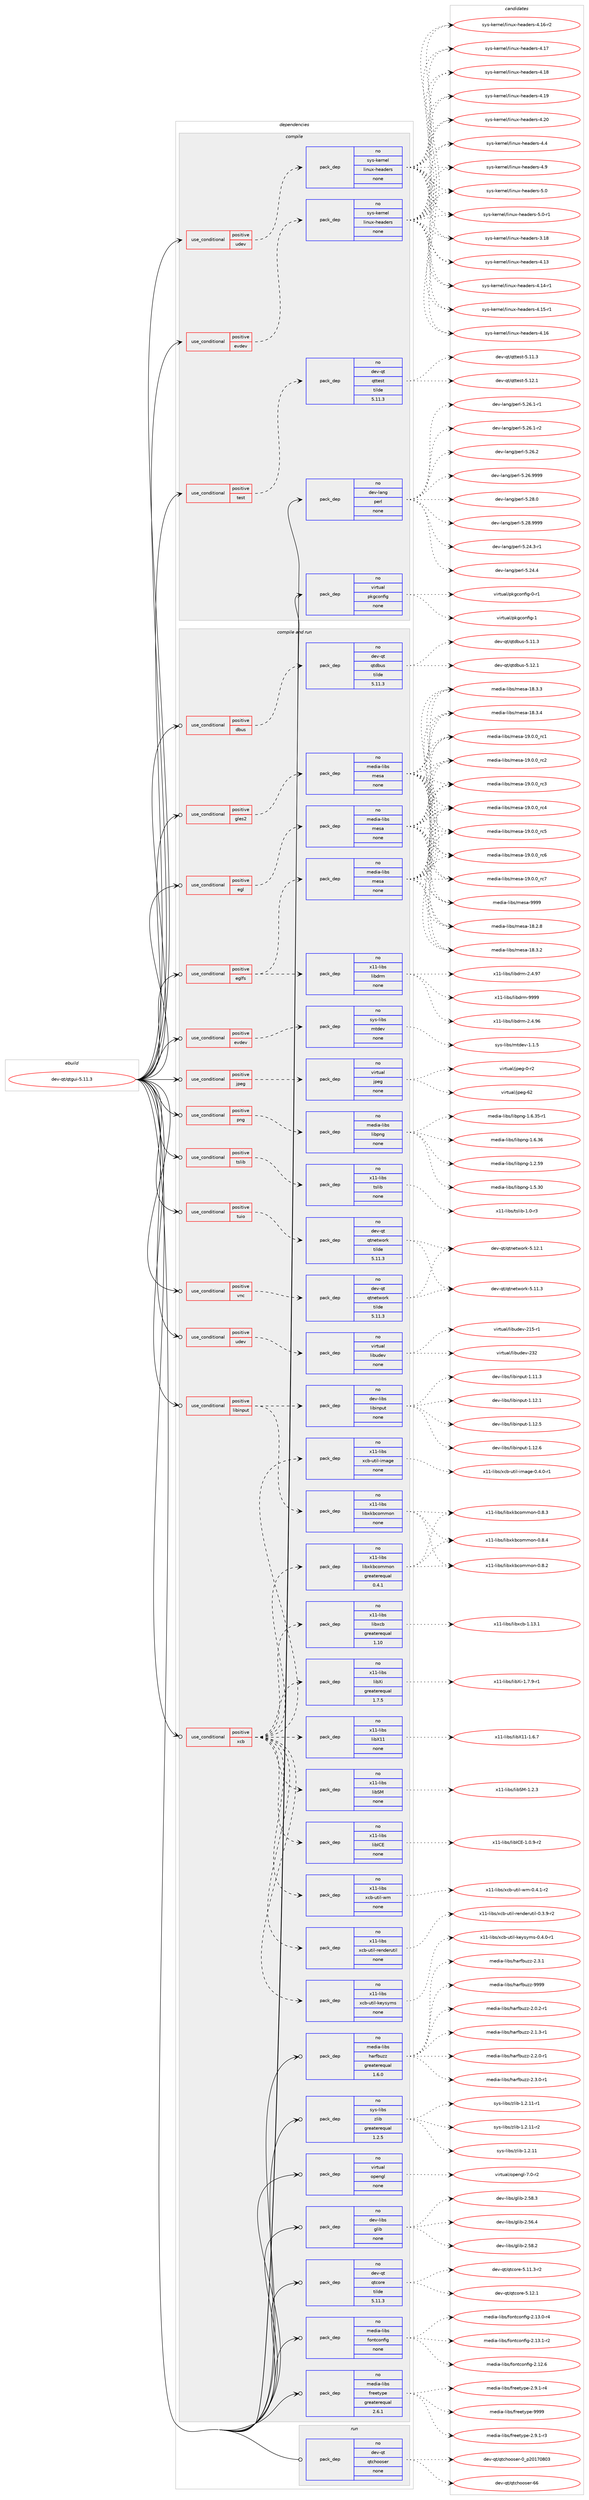 digraph prolog {

# *************
# Graph options
# *************

newrank=true;
concentrate=true;
compound=true;
graph [rankdir=LR,fontname=Helvetica,fontsize=10,ranksep=1.5];#, ranksep=2.5, nodesep=0.2];
edge  [arrowhead=vee];
node  [fontname=Helvetica,fontsize=10];

# **********
# The ebuild
# **********

subgraph cluster_leftcol {
color=gray;
rank=same;
label=<<i>ebuild</i>>;
id [label="dev-qt/qtgui-5.11.3", color=red, width=4, href="../dev-qt/qtgui-5.11.3.svg"];
}

# ****************
# The dependencies
# ****************

subgraph cluster_midcol {
color=gray;
label=<<i>dependencies</i>>;
subgraph cluster_compile {
fillcolor="#eeeeee";
style=filled;
label=<<i>compile</i>>;
subgraph cond387544 {
dependency1450210 [label=<<TABLE BORDER="0" CELLBORDER="1" CELLSPACING="0" CELLPADDING="4"><TR><TD ROWSPAN="3" CELLPADDING="10">use_conditional</TD></TR><TR><TD>positive</TD></TR><TR><TD>evdev</TD></TR></TABLE>>, shape=none, color=red];
subgraph pack1039291 {
dependency1450211 [label=<<TABLE BORDER="0" CELLBORDER="1" CELLSPACING="0" CELLPADDING="4" WIDTH="220"><TR><TD ROWSPAN="6" CELLPADDING="30">pack_dep</TD></TR><TR><TD WIDTH="110">no</TD></TR><TR><TD>sys-kernel</TD></TR><TR><TD>linux-headers</TD></TR><TR><TD>none</TD></TR><TR><TD></TD></TR></TABLE>>, shape=none, color=blue];
}
dependency1450210:e -> dependency1450211:w [weight=20,style="dashed",arrowhead="vee"];
}
id:e -> dependency1450210:w [weight=20,style="solid",arrowhead="vee"];
subgraph cond387545 {
dependency1450212 [label=<<TABLE BORDER="0" CELLBORDER="1" CELLSPACING="0" CELLPADDING="4"><TR><TD ROWSPAN="3" CELLPADDING="10">use_conditional</TD></TR><TR><TD>positive</TD></TR><TR><TD>test</TD></TR></TABLE>>, shape=none, color=red];
subgraph pack1039292 {
dependency1450213 [label=<<TABLE BORDER="0" CELLBORDER="1" CELLSPACING="0" CELLPADDING="4" WIDTH="220"><TR><TD ROWSPAN="6" CELLPADDING="30">pack_dep</TD></TR><TR><TD WIDTH="110">no</TD></TR><TR><TD>dev-qt</TD></TR><TR><TD>qttest</TD></TR><TR><TD>tilde</TD></TR><TR><TD>5.11.3</TD></TR></TABLE>>, shape=none, color=blue];
}
dependency1450212:e -> dependency1450213:w [weight=20,style="dashed",arrowhead="vee"];
}
id:e -> dependency1450212:w [weight=20,style="solid",arrowhead="vee"];
subgraph cond387546 {
dependency1450214 [label=<<TABLE BORDER="0" CELLBORDER="1" CELLSPACING="0" CELLPADDING="4"><TR><TD ROWSPAN="3" CELLPADDING="10">use_conditional</TD></TR><TR><TD>positive</TD></TR><TR><TD>udev</TD></TR></TABLE>>, shape=none, color=red];
subgraph pack1039293 {
dependency1450215 [label=<<TABLE BORDER="0" CELLBORDER="1" CELLSPACING="0" CELLPADDING="4" WIDTH="220"><TR><TD ROWSPAN="6" CELLPADDING="30">pack_dep</TD></TR><TR><TD WIDTH="110">no</TD></TR><TR><TD>sys-kernel</TD></TR><TR><TD>linux-headers</TD></TR><TR><TD>none</TD></TR><TR><TD></TD></TR></TABLE>>, shape=none, color=blue];
}
dependency1450214:e -> dependency1450215:w [weight=20,style="dashed",arrowhead="vee"];
}
id:e -> dependency1450214:w [weight=20,style="solid",arrowhead="vee"];
subgraph pack1039294 {
dependency1450216 [label=<<TABLE BORDER="0" CELLBORDER="1" CELLSPACING="0" CELLPADDING="4" WIDTH="220"><TR><TD ROWSPAN="6" CELLPADDING="30">pack_dep</TD></TR><TR><TD WIDTH="110">no</TD></TR><TR><TD>dev-lang</TD></TR><TR><TD>perl</TD></TR><TR><TD>none</TD></TR><TR><TD></TD></TR></TABLE>>, shape=none, color=blue];
}
id:e -> dependency1450216:w [weight=20,style="solid",arrowhead="vee"];
subgraph pack1039295 {
dependency1450217 [label=<<TABLE BORDER="0" CELLBORDER="1" CELLSPACING="0" CELLPADDING="4" WIDTH="220"><TR><TD ROWSPAN="6" CELLPADDING="30">pack_dep</TD></TR><TR><TD WIDTH="110">no</TD></TR><TR><TD>virtual</TD></TR><TR><TD>pkgconfig</TD></TR><TR><TD>none</TD></TR><TR><TD></TD></TR></TABLE>>, shape=none, color=blue];
}
id:e -> dependency1450217:w [weight=20,style="solid",arrowhead="vee"];
}
subgraph cluster_compileandrun {
fillcolor="#eeeeee";
style=filled;
label=<<i>compile and run</i>>;
subgraph cond387547 {
dependency1450218 [label=<<TABLE BORDER="0" CELLBORDER="1" CELLSPACING="0" CELLPADDING="4"><TR><TD ROWSPAN="3" CELLPADDING="10">use_conditional</TD></TR><TR><TD>positive</TD></TR><TR><TD>dbus</TD></TR></TABLE>>, shape=none, color=red];
subgraph pack1039296 {
dependency1450219 [label=<<TABLE BORDER="0" CELLBORDER="1" CELLSPACING="0" CELLPADDING="4" WIDTH="220"><TR><TD ROWSPAN="6" CELLPADDING="30">pack_dep</TD></TR><TR><TD WIDTH="110">no</TD></TR><TR><TD>dev-qt</TD></TR><TR><TD>qtdbus</TD></TR><TR><TD>tilde</TD></TR><TR><TD>5.11.3</TD></TR></TABLE>>, shape=none, color=blue];
}
dependency1450218:e -> dependency1450219:w [weight=20,style="dashed",arrowhead="vee"];
}
id:e -> dependency1450218:w [weight=20,style="solid",arrowhead="odotvee"];
subgraph cond387548 {
dependency1450220 [label=<<TABLE BORDER="0" CELLBORDER="1" CELLSPACING="0" CELLPADDING="4"><TR><TD ROWSPAN="3" CELLPADDING="10">use_conditional</TD></TR><TR><TD>positive</TD></TR><TR><TD>egl</TD></TR></TABLE>>, shape=none, color=red];
subgraph pack1039297 {
dependency1450221 [label=<<TABLE BORDER="0" CELLBORDER="1" CELLSPACING="0" CELLPADDING="4" WIDTH="220"><TR><TD ROWSPAN="6" CELLPADDING="30">pack_dep</TD></TR><TR><TD WIDTH="110">no</TD></TR><TR><TD>media-libs</TD></TR><TR><TD>mesa</TD></TR><TR><TD>none</TD></TR><TR><TD></TD></TR></TABLE>>, shape=none, color=blue];
}
dependency1450220:e -> dependency1450221:w [weight=20,style="dashed",arrowhead="vee"];
}
id:e -> dependency1450220:w [weight=20,style="solid",arrowhead="odotvee"];
subgraph cond387549 {
dependency1450222 [label=<<TABLE BORDER="0" CELLBORDER="1" CELLSPACING="0" CELLPADDING="4"><TR><TD ROWSPAN="3" CELLPADDING="10">use_conditional</TD></TR><TR><TD>positive</TD></TR><TR><TD>eglfs</TD></TR></TABLE>>, shape=none, color=red];
subgraph pack1039298 {
dependency1450223 [label=<<TABLE BORDER="0" CELLBORDER="1" CELLSPACING="0" CELLPADDING="4" WIDTH="220"><TR><TD ROWSPAN="6" CELLPADDING="30">pack_dep</TD></TR><TR><TD WIDTH="110">no</TD></TR><TR><TD>media-libs</TD></TR><TR><TD>mesa</TD></TR><TR><TD>none</TD></TR><TR><TD></TD></TR></TABLE>>, shape=none, color=blue];
}
dependency1450222:e -> dependency1450223:w [weight=20,style="dashed",arrowhead="vee"];
subgraph pack1039299 {
dependency1450224 [label=<<TABLE BORDER="0" CELLBORDER="1" CELLSPACING="0" CELLPADDING="4" WIDTH="220"><TR><TD ROWSPAN="6" CELLPADDING="30">pack_dep</TD></TR><TR><TD WIDTH="110">no</TD></TR><TR><TD>x11-libs</TD></TR><TR><TD>libdrm</TD></TR><TR><TD>none</TD></TR><TR><TD></TD></TR></TABLE>>, shape=none, color=blue];
}
dependency1450222:e -> dependency1450224:w [weight=20,style="dashed",arrowhead="vee"];
}
id:e -> dependency1450222:w [weight=20,style="solid",arrowhead="odotvee"];
subgraph cond387550 {
dependency1450225 [label=<<TABLE BORDER="0" CELLBORDER="1" CELLSPACING="0" CELLPADDING="4"><TR><TD ROWSPAN="3" CELLPADDING="10">use_conditional</TD></TR><TR><TD>positive</TD></TR><TR><TD>evdev</TD></TR></TABLE>>, shape=none, color=red];
subgraph pack1039300 {
dependency1450226 [label=<<TABLE BORDER="0" CELLBORDER="1" CELLSPACING="0" CELLPADDING="4" WIDTH="220"><TR><TD ROWSPAN="6" CELLPADDING="30">pack_dep</TD></TR><TR><TD WIDTH="110">no</TD></TR><TR><TD>sys-libs</TD></TR><TR><TD>mtdev</TD></TR><TR><TD>none</TD></TR><TR><TD></TD></TR></TABLE>>, shape=none, color=blue];
}
dependency1450225:e -> dependency1450226:w [weight=20,style="dashed",arrowhead="vee"];
}
id:e -> dependency1450225:w [weight=20,style="solid",arrowhead="odotvee"];
subgraph cond387551 {
dependency1450227 [label=<<TABLE BORDER="0" CELLBORDER="1" CELLSPACING="0" CELLPADDING="4"><TR><TD ROWSPAN="3" CELLPADDING="10">use_conditional</TD></TR><TR><TD>positive</TD></TR><TR><TD>gles2</TD></TR></TABLE>>, shape=none, color=red];
subgraph pack1039301 {
dependency1450228 [label=<<TABLE BORDER="0" CELLBORDER="1" CELLSPACING="0" CELLPADDING="4" WIDTH="220"><TR><TD ROWSPAN="6" CELLPADDING="30">pack_dep</TD></TR><TR><TD WIDTH="110">no</TD></TR><TR><TD>media-libs</TD></TR><TR><TD>mesa</TD></TR><TR><TD>none</TD></TR><TR><TD></TD></TR></TABLE>>, shape=none, color=blue];
}
dependency1450227:e -> dependency1450228:w [weight=20,style="dashed",arrowhead="vee"];
}
id:e -> dependency1450227:w [weight=20,style="solid",arrowhead="odotvee"];
subgraph cond387552 {
dependency1450229 [label=<<TABLE BORDER="0" CELLBORDER="1" CELLSPACING="0" CELLPADDING="4"><TR><TD ROWSPAN="3" CELLPADDING="10">use_conditional</TD></TR><TR><TD>positive</TD></TR><TR><TD>jpeg</TD></TR></TABLE>>, shape=none, color=red];
subgraph pack1039302 {
dependency1450230 [label=<<TABLE BORDER="0" CELLBORDER="1" CELLSPACING="0" CELLPADDING="4" WIDTH="220"><TR><TD ROWSPAN="6" CELLPADDING="30">pack_dep</TD></TR><TR><TD WIDTH="110">no</TD></TR><TR><TD>virtual</TD></TR><TR><TD>jpeg</TD></TR><TR><TD>none</TD></TR><TR><TD></TD></TR></TABLE>>, shape=none, color=blue];
}
dependency1450229:e -> dependency1450230:w [weight=20,style="dashed",arrowhead="vee"];
}
id:e -> dependency1450229:w [weight=20,style="solid",arrowhead="odotvee"];
subgraph cond387553 {
dependency1450231 [label=<<TABLE BORDER="0" CELLBORDER="1" CELLSPACING="0" CELLPADDING="4"><TR><TD ROWSPAN="3" CELLPADDING="10">use_conditional</TD></TR><TR><TD>positive</TD></TR><TR><TD>libinput</TD></TR></TABLE>>, shape=none, color=red];
subgraph pack1039303 {
dependency1450232 [label=<<TABLE BORDER="0" CELLBORDER="1" CELLSPACING="0" CELLPADDING="4" WIDTH="220"><TR><TD ROWSPAN="6" CELLPADDING="30">pack_dep</TD></TR><TR><TD WIDTH="110">no</TD></TR><TR><TD>dev-libs</TD></TR><TR><TD>libinput</TD></TR><TR><TD>none</TD></TR><TR><TD></TD></TR></TABLE>>, shape=none, color=blue];
}
dependency1450231:e -> dependency1450232:w [weight=20,style="dashed",arrowhead="vee"];
subgraph pack1039304 {
dependency1450233 [label=<<TABLE BORDER="0" CELLBORDER="1" CELLSPACING="0" CELLPADDING="4" WIDTH="220"><TR><TD ROWSPAN="6" CELLPADDING="30">pack_dep</TD></TR><TR><TD WIDTH="110">no</TD></TR><TR><TD>x11-libs</TD></TR><TR><TD>libxkbcommon</TD></TR><TR><TD>none</TD></TR><TR><TD></TD></TR></TABLE>>, shape=none, color=blue];
}
dependency1450231:e -> dependency1450233:w [weight=20,style="dashed",arrowhead="vee"];
}
id:e -> dependency1450231:w [weight=20,style="solid",arrowhead="odotvee"];
subgraph cond387554 {
dependency1450234 [label=<<TABLE BORDER="0" CELLBORDER="1" CELLSPACING="0" CELLPADDING="4"><TR><TD ROWSPAN="3" CELLPADDING="10">use_conditional</TD></TR><TR><TD>positive</TD></TR><TR><TD>png</TD></TR></TABLE>>, shape=none, color=red];
subgraph pack1039305 {
dependency1450235 [label=<<TABLE BORDER="0" CELLBORDER="1" CELLSPACING="0" CELLPADDING="4" WIDTH="220"><TR><TD ROWSPAN="6" CELLPADDING="30">pack_dep</TD></TR><TR><TD WIDTH="110">no</TD></TR><TR><TD>media-libs</TD></TR><TR><TD>libpng</TD></TR><TR><TD>none</TD></TR><TR><TD></TD></TR></TABLE>>, shape=none, color=blue];
}
dependency1450234:e -> dependency1450235:w [weight=20,style="dashed",arrowhead="vee"];
}
id:e -> dependency1450234:w [weight=20,style="solid",arrowhead="odotvee"];
subgraph cond387555 {
dependency1450236 [label=<<TABLE BORDER="0" CELLBORDER="1" CELLSPACING="0" CELLPADDING="4"><TR><TD ROWSPAN="3" CELLPADDING="10">use_conditional</TD></TR><TR><TD>positive</TD></TR><TR><TD>tslib</TD></TR></TABLE>>, shape=none, color=red];
subgraph pack1039306 {
dependency1450237 [label=<<TABLE BORDER="0" CELLBORDER="1" CELLSPACING="0" CELLPADDING="4" WIDTH="220"><TR><TD ROWSPAN="6" CELLPADDING="30">pack_dep</TD></TR><TR><TD WIDTH="110">no</TD></TR><TR><TD>x11-libs</TD></TR><TR><TD>tslib</TD></TR><TR><TD>none</TD></TR><TR><TD></TD></TR></TABLE>>, shape=none, color=blue];
}
dependency1450236:e -> dependency1450237:w [weight=20,style="dashed",arrowhead="vee"];
}
id:e -> dependency1450236:w [weight=20,style="solid",arrowhead="odotvee"];
subgraph cond387556 {
dependency1450238 [label=<<TABLE BORDER="0" CELLBORDER="1" CELLSPACING="0" CELLPADDING="4"><TR><TD ROWSPAN="3" CELLPADDING="10">use_conditional</TD></TR><TR><TD>positive</TD></TR><TR><TD>tuio</TD></TR></TABLE>>, shape=none, color=red];
subgraph pack1039307 {
dependency1450239 [label=<<TABLE BORDER="0" CELLBORDER="1" CELLSPACING="0" CELLPADDING="4" WIDTH="220"><TR><TD ROWSPAN="6" CELLPADDING="30">pack_dep</TD></TR><TR><TD WIDTH="110">no</TD></TR><TR><TD>dev-qt</TD></TR><TR><TD>qtnetwork</TD></TR><TR><TD>tilde</TD></TR><TR><TD>5.11.3</TD></TR></TABLE>>, shape=none, color=blue];
}
dependency1450238:e -> dependency1450239:w [weight=20,style="dashed",arrowhead="vee"];
}
id:e -> dependency1450238:w [weight=20,style="solid",arrowhead="odotvee"];
subgraph cond387557 {
dependency1450240 [label=<<TABLE BORDER="0" CELLBORDER="1" CELLSPACING="0" CELLPADDING="4"><TR><TD ROWSPAN="3" CELLPADDING="10">use_conditional</TD></TR><TR><TD>positive</TD></TR><TR><TD>udev</TD></TR></TABLE>>, shape=none, color=red];
subgraph pack1039308 {
dependency1450241 [label=<<TABLE BORDER="0" CELLBORDER="1" CELLSPACING="0" CELLPADDING="4" WIDTH="220"><TR><TD ROWSPAN="6" CELLPADDING="30">pack_dep</TD></TR><TR><TD WIDTH="110">no</TD></TR><TR><TD>virtual</TD></TR><TR><TD>libudev</TD></TR><TR><TD>none</TD></TR><TR><TD></TD></TR></TABLE>>, shape=none, color=blue];
}
dependency1450240:e -> dependency1450241:w [weight=20,style="dashed",arrowhead="vee"];
}
id:e -> dependency1450240:w [weight=20,style="solid",arrowhead="odotvee"];
subgraph cond387558 {
dependency1450242 [label=<<TABLE BORDER="0" CELLBORDER="1" CELLSPACING="0" CELLPADDING="4"><TR><TD ROWSPAN="3" CELLPADDING="10">use_conditional</TD></TR><TR><TD>positive</TD></TR><TR><TD>vnc</TD></TR></TABLE>>, shape=none, color=red];
subgraph pack1039309 {
dependency1450243 [label=<<TABLE BORDER="0" CELLBORDER="1" CELLSPACING="0" CELLPADDING="4" WIDTH="220"><TR><TD ROWSPAN="6" CELLPADDING="30">pack_dep</TD></TR><TR><TD WIDTH="110">no</TD></TR><TR><TD>dev-qt</TD></TR><TR><TD>qtnetwork</TD></TR><TR><TD>tilde</TD></TR><TR><TD>5.11.3</TD></TR></TABLE>>, shape=none, color=blue];
}
dependency1450242:e -> dependency1450243:w [weight=20,style="dashed",arrowhead="vee"];
}
id:e -> dependency1450242:w [weight=20,style="solid",arrowhead="odotvee"];
subgraph cond387559 {
dependency1450244 [label=<<TABLE BORDER="0" CELLBORDER="1" CELLSPACING="0" CELLPADDING="4"><TR><TD ROWSPAN="3" CELLPADDING="10">use_conditional</TD></TR><TR><TD>positive</TD></TR><TR><TD>xcb</TD></TR></TABLE>>, shape=none, color=red];
subgraph pack1039310 {
dependency1450245 [label=<<TABLE BORDER="0" CELLBORDER="1" CELLSPACING="0" CELLPADDING="4" WIDTH="220"><TR><TD ROWSPAN="6" CELLPADDING="30">pack_dep</TD></TR><TR><TD WIDTH="110">no</TD></TR><TR><TD>x11-libs</TD></TR><TR><TD>libICE</TD></TR><TR><TD>none</TD></TR><TR><TD></TD></TR></TABLE>>, shape=none, color=blue];
}
dependency1450244:e -> dependency1450245:w [weight=20,style="dashed",arrowhead="vee"];
subgraph pack1039311 {
dependency1450246 [label=<<TABLE BORDER="0" CELLBORDER="1" CELLSPACING="0" CELLPADDING="4" WIDTH="220"><TR><TD ROWSPAN="6" CELLPADDING="30">pack_dep</TD></TR><TR><TD WIDTH="110">no</TD></TR><TR><TD>x11-libs</TD></TR><TR><TD>libSM</TD></TR><TR><TD>none</TD></TR><TR><TD></TD></TR></TABLE>>, shape=none, color=blue];
}
dependency1450244:e -> dependency1450246:w [weight=20,style="dashed",arrowhead="vee"];
subgraph pack1039312 {
dependency1450247 [label=<<TABLE BORDER="0" CELLBORDER="1" CELLSPACING="0" CELLPADDING="4" WIDTH="220"><TR><TD ROWSPAN="6" CELLPADDING="30">pack_dep</TD></TR><TR><TD WIDTH="110">no</TD></TR><TR><TD>x11-libs</TD></TR><TR><TD>libX11</TD></TR><TR><TD>none</TD></TR><TR><TD></TD></TR></TABLE>>, shape=none, color=blue];
}
dependency1450244:e -> dependency1450247:w [weight=20,style="dashed",arrowhead="vee"];
subgraph pack1039313 {
dependency1450248 [label=<<TABLE BORDER="0" CELLBORDER="1" CELLSPACING="0" CELLPADDING="4" WIDTH="220"><TR><TD ROWSPAN="6" CELLPADDING="30">pack_dep</TD></TR><TR><TD WIDTH="110">no</TD></TR><TR><TD>x11-libs</TD></TR><TR><TD>libXi</TD></TR><TR><TD>greaterequal</TD></TR><TR><TD>1.7.5</TD></TR></TABLE>>, shape=none, color=blue];
}
dependency1450244:e -> dependency1450248:w [weight=20,style="dashed",arrowhead="vee"];
subgraph pack1039314 {
dependency1450249 [label=<<TABLE BORDER="0" CELLBORDER="1" CELLSPACING="0" CELLPADDING="4" WIDTH="220"><TR><TD ROWSPAN="6" CELLPADDING="30">pack_dep</TD></TR><TR><TD WIDTH="110">no</TD></TR><TR><TD>x11-libs</TD></TR><TR><TD>libxcb</TD></TR><TR><TD>greaterequal</TD></TR><TR><TD>1.10</TD></TR></TABLE>>, shape=none, color=blue];
}
dependency1450244:e -> dependency1450249:w [weight=20,style="dashed",arrowhead="vee"];
subgraph pack1039315 {
dependency1450250 [label=<<TABLE BORDER="0" CELLBORDER="1" CELLSPACING="0" CELLPADDING="4" WIDTH="220"><TR><TD ROWSPAN="6" CELLPADDING="30">pack_dep</TD></TR><TR><TD WIDTH="110">no</TD></TR><TR><TD>x11-libs</TD></TR><TR><TD>libxkbcommon</TD></TR><TR><TD>greaterequal</TD></TR><TR><TD>0.4.1</TD></TR></TABLE>>, shape=none, color=blue];
}
dependency1450244:e -> dependency1450250:w [weight=20,style="dashed",arrowhead="vee"];
subgraph pack1039316 {
dependency1450251 [label=<<TABLE BORDER="0" CELLBORDER="1" CELLSPACING="0" CELLPADDING="4" WIDTH="220"><TR><TD ROWSPAN="6" CELLPADDING="30">pack_dep</TD></TR><TR><TD WIDTH="110">no</TD></TR><TR><TD>x11-libs</TD></TR><TR><TD>xcb-util-image</TD></TR><TR><TD>none</TD></TR><TR><TD></TD></TR></TABLE>>, shape=none, color=blue];
}
dependency1450244:e -> dependency1450251:w [weight=20,style="dashed",arrowhead="vee"];
subgraph pack1039317 {
dependency1450252 [label=<<TABLE BORDER="0" CELLBORDER="1" CELLSPACING="0" CELLPADDING="4" WIDTH="220"><TR><TD ROWSPAN="6" CELLPADDING="30">pack_dep</TD></TR><TR><TD WIDTH="110">no</TD></TR><TR><TD>x11-libs</TD></TR><TR><TD>xcb-util-keysyms</TD></TR><TR><TD>none</TD></TR><TR><TD></TD></TR></TABLE>>, shape=none, color=blue];
}
dependency1450244:e -> dependency1450252:w [weight=20,style="dashed",arrowhead="vee"];
subgraph pack1039318 {
dependency1450253 [label=<<TABLE BORDER="0" CELLBORDER="1" CELLSPACING="0" CELLPADDING="4" WIDTH="220"><TR><TD ROWSPAN="6" CELLPADDING="30">pack_dep</TD></TR><TR><TD WIDTH="110">no</TD></TR><TR><TD>x11-libs</TD></TR><TR><TD>xcb-util-renderutil</TD></TR><TR><TD>none</TD></TR><TR><TD></TD></TR></TABLE>>, shape=none, color=blue];
}
dependency1450244:e -> dependency1450253:w [weight=20,style="dashed",arrowhead="vee"];
subgraph pack1039319 {
dependency1450254 [label=<<TABLE BORDER="0" CELLBORDER="1" CELLSPACING="0" CELLPADDING="4" WIDTH="220"><TR><TD ROWSPAN="6" CELLPADDING="30">pack_dep</TD></TR><TR><TD WIDTH="110">no</TD></TR><TR><TD>x11-libs</TD></TR><TR><TD>xcb-util-wm</TD></TR><TR><TD>none</TD></TR><TR><TD></TD></TR></TABLE>>, shape=none, color=blue];
}
dependency1450244:e -> dependency1450254:w [weight=20,style="dashed",arrowhead="vee"];
}
id:e -> dependency1450244:w [weight=20,style="solid",arrowhead="odotvee"];
subgraph pack1039320 {
dependency1450255 [label=<<TABLE BORDER="0" CELLBORDER="1" CELLSPACING="0" CELLPADDING="4" WIDTH="220"><TR><TD ROWSPAN="6" CELLPADDING="30">pack_dep</TD></TR><TR><TD WIDTH="110">no</TD></TR><TR><TD>dev-libs</TD></TR><TR><TD>glib</TD></TR><TR><TD>none</TD></TR><TR><TD></TD></TR></TABLE>>, shape=none, color=blue];
}
id:e -> dependency1450255:w [weight=20,style="solid",arrowhead="odotvee"];
subgraph pack1039321 {
dependency1450256 [label=<<TABLE BORDER="0" CELLBORDER="1" CELLSPACING="0" CELLPADDING="4" WIDTH="220"><TR><TD ROWSPAN="6" CELLPADDING="30">pack_dep</TD></TR><TR><TD WIDTH="110">no</TD></TR><TR><TD>dev-qt</TD></TR><TR><TD>qtcore</TD></TR><TR><TD>tilde</TD></TR><TR><TD>5.11.3</TD></TR></TABLE>>, shape=none, color=blue];
}
id:e -> dependency1450256:w [weight=20,style="solid",arrowhead="odotvee"];
subgraph pack1039322 {
dependency1450257 [label=<<TABLE BORDER="0" CELLBORDER="1" CELLSPACING="0" CELLPADDING="4" WIDTH="220"><TR><TD ROWSPAN="6" CELLPADDING="30">pack_dep</TD></TR><TR><TD WIDTH="110">no</TD></TR><TR><TD>media-libs</TD></TR><TR><TD>fontconfig</TD></TR><TR><TD>none</TD></TR><TR><TD></TD></TR></TABLE>>, shape=none, color=blue];
}
id:e -> dependency1450257:w [weight=20,style="solid",arrowhead="odotvee"];
subgraph pack1039323 {
dependency1450258 [label=<<TABLE BORDER="0" CELLBORDER="1" CELLSPACING="0" CELLPADDING="4" WIDTH="220"><TR><TD ROWSPAN="6" CELLPADDING="30">pack_dep</TD></TR><TR><TD WIDTH="110">no</TD></TR><TR><TD>media-libs</TD></TR><TR><TD>freetype</TD></TR><TR><TD>greaterequal</TD></TR><TR><TD>2.6.1</TD></TR></TABLE>>, shape=none, color=blue];
}
id:e -> dependency1450258:w [weight=20,style="solid",arrowhead="odotvee"];
subgraph pack1039324 {
dependency1450259 [label=<<TABLE BORDER="0" CELLBORDER="1" CELLSPACING="0" CELLPADDING="4" WIDTH="220"><TR><TD ROWSPAN="6" CELLPADDING="30">pack_dep</TD></TR><TR><TD WIDTH="110">no</TD></TR><TR><TD>media-libs</TD></TR><TR><TD>harfbuzz</TD></TR><TR><TD>greaterequal</TD></TR><TR><TD>1.6.0</TD></TR></TABLE>>, shape=none, color=blue];
}
id:e -> dependency1450259:w [weight=20,style="solid",arrowhead="odotvee"];
subgraph pack1039325 {
dependency1450260 [label=<<TABLE BORDER="0" CELLBORDER="1" CELLSPACING="0" CELLPADDING="4" WIDTH="220"><TR><TD ROWSPAN="6" CELLPADDING="30">pack_dep</TD></TR><TR><TD WIDTH="110">no</TD></TR><TR><TD>sys-libs</TD></TR><TR><TD>zlib</TD></TR><TR><TD>greaterequal</TD></TR><TR><TD>1.2.5</TD></TR></TABLE>>, shape=none, color=blue];
}
id:e -> dependency1450260:w [weight=20,style="solid",arrowhead="odotvee"];
subgraph pack1039326 {
dependency1450261 [label=<<TABLE BORDER="0" CELLBORDER="1" CELLSPACING="0" CELLPADDING="4" WIDTH="220"><TR><TD ROWSPAN="6" CELLPADDING="30">pack_dep</TD></TR><TR><TD WIDTH="110">no</TD></TR><TR><TD>virtual</TD></TR><TR><TD>opengl</TD></TR><TR><TD>none</TD></TR><TR><TD></TD></TR></TABLE>>, shape=none, color=blue];
}
id:e -> dependency1450261:w [weight=20,style="solid",arrowhead="odotvee"];
}
subgraph cluster_run {
fillcolor="#eeeeee";
style=filled;
label=<<i>run</i>>;
subgraph pack1039327 {
dependency1450262 [label=<<TABLE BORDER="0" CELLBORDER="1" CELLSPACING="0" CELLPADDING="4" WIDTH="220"><TR><TD ROWSPAN="6" CELLPADDING="30">pack_dep</TD></TR><TR><TD WIDTH="110">no</TD></TR><TR><TD>dev-qt</TD></TR><TR><TD>qtchooser</TD></TR><TR><TD>none</TD></TR><TR><TD></TD></TR></TABLE>>, shape=none, color=blue];
}
id:e -> dependency1450262:w [weight=20,style="solid",arrowhead="odot"];
}
}

# **************
# The candidates
# **************

subgraph cluster_choices {
rank=same;
color=gray;
label=<<i>candidates</i>>;

subgraph choice1039291 {
color=black;
nodesep=1;
choice115121115451071011141101011084710810511011712045104101971001011141154551464956 [label="sys-kernel/linux-headers-3.18", color=red, width=4,href="../sys-kernel/linux-headers-3.18.svg"];
choice115121115451071011141101011084710810511011712045104101971001011141154552464951 [label="sys-kernel/linux-headers-4.13", color=red, width=4,href="../sys-kernel/linux-headers-4.13.svg"];
choice1151211154510710111411010110847108105110117120451041019710010111411545524649524511449 [label="sys-kernel/linux-headers-4.14-r1", color=red, width=4,href="../sys-kernel/linux-headers-4.14-r1.svg"];
choice1151211154510710111411010110847108105110117120451041019710010111411545524649534511449 [label="sys-kernel/linux-headers-4.15-r1", color=red, width=4,href="../sys-kernel/linux-headers-4.15-r1.svg"];
choice115121115451071011141101011084710810511011712045104101971001011141154552464954 [label="sys-kernel/linux-headers-4.16", color=red, width=4,href="../sys-kernel/linux-headers-4.16.svg"];
choice1151211154510710111411010110847108105110117120451041019710010111411545524649544511450 [label="sys-kernel/linux-headers-4.16-r2", color=red, width=4,href="../sys-kernel/linux-headers-4.16-r2.svg"];
choice115121115451071011141101011084710810511011712045104101971001011141154552464955 [label="sys-kernel/linux-headers-4.17", color=red, width=4,href="../sys-kernel/linux-headers-4.17.svg"];
choice115121115451071011141101011084710810511011712045104101971001011141154552464956 [label="sys-kernel/linux-headers-4.18", color=red, width=4,href="../sys-kernel/linux-headers-4.18.svg"];
choice115121115451071011141101011084710810511011712045104101971001011141154552464957 [label="sys-kernel/linux-headers-4.19", color=red, width=4,href="../sys-kernel/linux-headers-4.19.svg"];
choice115121115451071011141101011084710810511011712045104101971001011141154552465048 [label="sys-kernel/linux-headers-4.20", color=red, width=4,href="../sys-kernel/linux-headers-4.20.svg"];
choice1151211154510710111411010110847108105110117120451041019710010111411545524652 [label="sys-kernel/linux-headers-4.4", color=red, width=4,href="../sys-kernel/linux-headers-4.4.svg"];
choice1151211154510710111411010110847108105110117120451041019710010111411545524657 [label="sys-kernel/linux-headers-4.9", color=red, width=4,href="../sys-kernel/linux-headers-4.9.svg"];
choice1151211154510710111411010110847108105110117120451041019710010111411545534648 [label="sys-kernel/linux-headers-5.0", color=red, width=4,href="../sys-kernel/linux-headers-5.0.svg"];
choice11512111545107101114110101108471081051101171204510410197100101114115455346484511449 [label="sys-kernel/linux-headers-5.0-r1", color=red, width=4,href="../sys-kernel/linux-headers-5.0-r1.svg"];
dependency1450211:e -> choice115121115451071011141101011084710810511011712045104101971001011141154551464956:w [style=dotted,weight="100"];
dependency1450211:e -> choice115121115451071011141101011084710810511011712045104101971001011141154552464951:w [style=dotted,weight="100"];
dependency1450211:e -> choice1151211154510710111411010110847108105110117120451041019710010111411545524649524511449:w [style=dotted,weight="100"];
dependency1450211:e -> choice1151211154510710111411010110847108105110117120451041019710010111411545524649534511449:w [style=dotted,weight="100"];
dependency1450211:e -> choice115121115451071011141101011084710810511011712045104101971001011141154552464954:w [style=dotted,weight="100"];
dependency1450211:e -> choice1151211154510710111411010110847108105110117120451041019710010111411545524649544511450:w [style=dotted,weight="100"];
dependency1450211:e -> choice115121115451071011141101011084710810511011712045104101971001011141154552464955:w [style=dotted,weight="100"];
dependency1450211:e -> choice115121115451071011141101011084710810511011712045104101971001011141154552464956:w [style=dotted,weight="100"];
dependency1450211:e -> choice115121115451071011141101011084710810511011712045104101971001011141154552464957:w [style=dotted,weight="100"];
dependency1450211:e -> choice115121115451071011141101011084710810511011712045104101971001011141154552465048:w [style=dotted,weight="100"];
dependency1450211:e -> choice1151211154510710111411010110847108105110117120451041019710010111411545524652:w [style=dotted,weight="100"];
dependency1450211:e -> choice1151211154510710111411010110847108105110117120451041019710010111411545524657:w [style=dotted,weight="100"];
dependency1450211:e -> choice1151211154510710111411010110847108105110117120451041019710010111411545534648:w [style=dotted,weight="100"];
dependency1450211:e -> choice11512111545107101114110101108471081051101171204510410197100101114115455346484511449:w [style=dotted,weight="100"];
}
subgraph choice1039292 {
color=black;
nodesep=1;
choice100101118451131164711311611610111511645534649494651 [label="dev-qt/qttest-5.11.3", color=red, width=4,href="../dev-qt/qttest-5.11.3.svg"];
choice100101118451131164711311611610111511645534649504649 [label="dev-qt/qttest-5.12.1", color=red, width=4,href="../dev-qt/qttest-5.12.1.svg"];
dependency1450213:e -> choice100101118451131164711311611610111511645534649494651:w [style=dotted,weight="100"];
dependency1450213:e -> choice100101118451131164711311611610111511645534649504649:w [style=dotted,weight="100"];
}
subgraph choice1039293 {
color=black;
nodesep=1;
choice115121115451071011141101011084710810511011712045104101971001011141154551464956 [label="sys-kernel/linux-headers-3.18", color=red, width=4,href="../sys-kernel/linux-headers-3.18.svg"];
choice115121115451071011141101011084710810511011712045104101971001011141154552464951 [label="sys-kernel/linux-headers-4.13", color=red, width=4,href="../sys-kernel/linux-headers-4.13.svg"];
choice1151211154510710111411010110847108105110117120451041019710010111411545524649524511449 [label="sys-kernel/linux-headers-4.14-r1", color=red, width=4,href="../sys-kernel/linux-headers-4.14-r1.svg"];
choice1151211154510710111411010110847108105110117120451041019710010111411545524649534511449 [label="sys-kernel/linux-headers-4.15-r1", color=red, width=4,href="../sys-kernel/linux-headers-4.15-r1.svg"];
choice115121115451071011141101011084710810511011712045104101971001011141154552464954 [label="sys-kernel/linux-headers-4.16", color=red, width=4,href="../sys-kernel/linux-headers-4.16.svg"];
choice1151211154510710111411010110847108105110117120451041019710010111411545524649544511450 [label="sys-kernel/linux-headers-4.16-r2", color=red, width=4,href="../sys-kernel/linux-headers-4.16-r2.svg"];
choice115121115451071011141101011084710810511011712045104101971001011141154552464955 [label="sys-kernel/linux-headers-4.17", color=red, width=4,href="../sys-kernel/linux-headers-4.17.svg"];
choice115121115451071011141101011084710810511011712045104101971001011141154552464956 [label="sys-kernel/linux-headers-4.18", color=red, width=4,href="../sys-kernel/linux-headers-4.18.svg"];
choice115121115451071011141101011084710810511011712045104101971001011141154552464957 [label="sys-kernel/linux-headers-4.19", color=red, width=4,href="../sys-kernel/linux-headers-4.19.svg"];
choice115121115451071011141101011084710810511011712045104101971001011141154552465048 [label="sys-kernel/linux-headers-4.20", color=red, width=4,href="../sys-kernel/linux-headers-4.20.svg"];
choice1151211154510710111411010110847108105110117120451041019710010111411545524652 [label="sys-kernel/linux-headers-4.4", color=red, width=4,href="../sys-kernel/linux-headers-4.4.svg"];
choice1151211154510710111411010110847108105110117120451041019710010111411545524657 [label="sys-kernel/linux-headers-4.9", color=red, width=4,href="../sys-kernel/linux-headers-4.9.svg"];
choice1151211154510710111411010110847108105110117120451041019710010111411545534648 [label="sys-kernel/linux-headers-5.0", color=red, width=4,href="../sys-kernel/linux-headers-5.0.svg"];
choice11512111545107101114110101108471081051101171204510410197100101114115455346484511449 [label="sys-kernel/linux-headers-5.0-r1", color=red, width=4,href="../sys-kernel/linux-headers-5.0-r1.svg"];
dependency1450215:e -> choice115121115451071011141101011084710810511011712045104101971001011141154551464956:w [style=dotted,weight="100"];
dependency1450215:e -> choice115121115451071011141101011084710810511011712045104101971001011141154552464951:w [style=dotted,weight="100"];
dependency1450215:e -> choice1151211154510710111411010110847108105110117120451041019710010111411545524649524511449:w [style=dotted,weight="100"];
dependency1450215:e -> choice1151211154510710111411010110847108105110117120451041019710010111411545524649534511449:w [style=dotted,weight="100"];
dependency1450215:e -> choice115121115451071011141101011084710810511011712045104101971001011141154552464954:w [style=dotted,weight="100"];
dependency1450215:e -> choice1151211154510710111411010110847108105110117120451041019710010111411545524649544511450:w [style=dotted,weight="100"];
dependency1450215:e -> choice115121115451071011141101011084710810511011712045104101971001011141154552464955:w [style=dotted,weight="100"];
dependency1450215:e -> choice115121115451071011141101011084710810511011712045104101971001011141154552464956:w [style=dotted,weight="100"];
dependency1450215:e -> choice115121115451071011141101011084710810511011712045104101971001011141154552464957:w [style=dotted,weight="100"];
dependency1450215:e -> choice115121115451071011141101011084710810511011712045104101971001011141154552465048:w [style=dotted,weight="100"];
dependency1450215:e -> choice1151211154510710111411010110847108105110117120451041019710010111411545524652:w [style=dotted,weight="100"];
dependency1450215:e -> choice1151211154510710111411010110847108105110117120451041019710010111411545524657:w [style=dotted,weight="100"];
dependency1450215:e -> choice1151211154510710111411010110847108105110117120451041019710010111411545534648:w [style=dotted,weight="100"];
dependency1450215:e -> choice11512111545107101114110101108471081051101171204510410197100101114115455346484511449:w [style=dotted,weight="100"];
}
subgraph choice1039294 {
color=black;
nodesep=1;
choice100101118451089711010347112101114108455346505246514511449 [label="dev-lang/perl-5.24.3-r1", color=red, width=4,href="../dev-lang/perl-5.24.3-r1.svg"];
choice10010111845108971101034711210111410845534650524652 [label="dev-lang/perl-5.24.4", color=red, width=4,href="../dev-lang/perl-5.24.4.svg"];
choice100101118451089711010347112101114108455346505446494511449 [label="dev-lang/perl-5.26.1-r1", color=red, width=4,href="../dev-lang/perl-5.26.1-r1.svg"];
choice100101118451089711010347112101114108455346505446494511450 [label="dev-lang/perl-5.26.1-r2", color=red, width=4,href="../dev-lang/perl-5.26.1-r2.svg"];
choice10010111845108971101034711210111410845534650544650 [label="dev-lang/perl-5.26.2", color=red, width=4,href="../dev-lang/perl-5.26.2.svg"];
choice10010111845108971101034711210111410845534650544657575757 [label="dev-lang/perl-5.26.9999", color=red, width=4,href="../dev-lang/perl-5.26.9999.svg"];
choice10010111845108971101034711210111410845534650564648 [label="dev-lang/perl-5.28.0", color=red, width=4,href="../dev-lang/perl-5.28.0.svg"];
choice10010111845108971101034711210111410845534650564657575757 [label="dev-lang/perl-5.28.9999", color=red, width=4,href="../dev-lang/perl-5.28.9999.svg"];
dependency1450216:e -> choice100101118451089711010347112101114108455346505246514511449:w [style=dotted,weight="100"];
dependency1450216:e -> choice10010111845108971101034711210111410845534650524652:w [style=dotted,weight="100"];
dependency1450216:e -> choice100101118451089711010347112101114108455346505446494511449:w [style=dotted,weight="100"];
dependency1450216:e -> choice100101118451089711010347112101114108455346505446494511450:w [style=dotted,weight="100"];
dependency1450216:e -> choice10010111845108971101034711210111410845534650544650:w [style=dotted,weight="100"];
dependency1450216:e -> choice10010111845108971101034711210111410845534650544657575757:w [style=dotted,weight="100"];
dependency1450216:e -> choice10010111845108971101034711210111410845534650564648:w [style=dotted,weight="100"];
dependency1450216:e -> choice10010111845108971101034711210111410845534650564657575757:w [style=dotted,weight="100"];
}
subgraph choice1039295 {
color=black;
nodesep=1;
choice11810511411611797108471121071039911111010210510345484511449 [label="virtual/pkgconfig-0-r1", color=red, width=4,href="../virtual/pkgconfig-0-r1.svg"];
choice1181051141161179710847112107103991111101021051034549 [label="virtual/pkgconfig-1", color=red, width=4,href="../virtual/pkgconfig-1.svg"];
dependency1450217:e -> choice11810511411611797108471121071039911111010210510345484511449:w [style=dotted,weight="100"];
dependency1450217:e -> choice1181051141161179710847112107103991111101021051034549:w [style=dotted,weight="100"];
}
subgraph choice1039296 {
color=black;
nodesep=1;
choice10010111845113116471131161009811711545534649494651 [label="dev-qt/qtdbus-5.11.3", color=red, width=4,href="../dev-qt/qtdbus-5.11.3.svg"];
choice10010111845113116471131161009811711545534649504649 [label="dev-qt/qtdbus-5.12.1", color=red, width=4,href="../dev-qt/qtdbus-5.12.1.svg"];
dependency1450219:e -> choice10010111845113116471131161009811711545534649494651:w [style=dotted,weight="100"];
dependency1450219:e -> choice10010111845113116471131161009811711545534649504649:w [style=dotted,weight="100"];
}
subgraph choice1039297 {
color=black;
nodesep=1;
choice109101100105974510810598115471091011159745495646504656 [label="media-libs/mesa-18.2.8", color=red, width=4,href="../media-libs/mesa-18.2.8.svg"];
choice109101100105974510810598115471091011159745495646514650 [label="media-libs/mesa-18.3.2", color=red, width=4,href="../media-libs/mesa-18.3.2.svg"];
choice109101100105974510810598115471091011159745495646514651 [label="media-libs/mesa-18.3.3", color=red, width=4,href="../media-libs/mesa-18.3.3.svg"];
choice109101100105974510810598115471091011159745495646514652 [label="media-libs/mesa-18.3.4", color=red, width=4,href="../media-libs/mesa-18.3.4.svg"];
choice109101100105974510810598115471091011159745495746484648951149949 [label="media-libs/mesa-19.0.0_rc1", color=red, width=4,href="../media-libs/mesa-19.0.0_rc1.svg"];
choice109101100105974510810598115471091011159745495746484648951149950 [label="media-libs/mesa-19.0.0_rc2", color=red, width=4,href="../media-libs/mesa-19.0.0_rc2.svg"];
choice109101100105974510810598115471091011159745495746484648951149951 [label="media-libs/mesa-19.0.0_rc3", color=red, width=4,href="../media-libs/mesa-19.0.0_rc3.svg"];
choice109101100105974510810598115471091011159745495746484648951149952 [label="media-libs/mesa-19.0.0_rc4", color=red, width=4,href="../media-libs/mesa-19.0.0_rc4.svg"];
choice109101100105974510810598115471091011159745495746484648951149953 [label="media-libs/mesa-19.0.0_rc5", color=red, width=4,href="../media-libs/mesa-19.0.0_rc5.svg"];
choice109101100105974510810598115471091011159745495746484648951149954 [label="media-libs/mesa-19.0.0_rc6", color=red, width=4,href="../media-libs/mesa-19.0.0_rc6.svg"];
choice109101100105974510810598115471091011159745495746484648951149955 [label="media-libs/mesa-19.0.0_rc7", color=red, width=4,href="../media-libs/mesa-19.0.0_rc7.svg"];
choice10910110010597451081059811547109101115974557575757 [label="media-libs/mesa-9999", color=red, width=4,href="../media-libs/mesa-9999.svg"];
dependency1450221:e -> choice109101100105974510810598115471091011159745495646504656:w [style=dotted,weight="100"];
dependency1450221:e -> choice109101100105974510810598115471091011159745495646514650:w [style=dotted,weight="100"];
dependency1450221:e -> choice109101100105974510810598115471091011159745495646514651:w [style=dotted,weight="100"];
dependency1450221:e -> choice109101100105974510810598115471091011159745495646514652:w [style=dotted,weight="100"];
dependency1450221:e -> choice109101100105974510810598115471091011159745495746484648951149949:w [style=dotted,weight="100"];
dependency1450221:e -> choice109101100105974510810598115471091011159745495746484648951149950:w [style=dotted,weight="100"];
dependency1450221:e -> choice109101100105974510810598115471091011159745495746484648951149951:w [style=dotted,weight="100"];
dependency1450221:e -> choice109101100105974510810598115471091011159745495746484648951149952:w [style=dotted,weight="100"];
dependency1450221:e -> choice109101100105974510810598115471091011159745495746484648951149953:w [style=dotted,weight="100"];
dependency1450221:e -> choice109101100105974510810598115471091011159745495746484648951149954:w [style=dotted,weight="100"];
dependency1450221:e -> choice109101100105974510810598115471091011159745495746484648951149955:w [style=dotted,weight="100"];
dependency1450221:e -> choice10910110010597451081059811547109101115974557575757:w [style=dotted,weight="100"];
}
subgraph choice1039298 {
color=black;
nodesep=1;
choice109101100105974510810598115471091011159745495646504656 [label="media-libs/mesa-18.2.8", color=red, width=4,href="../media-libs/mesa-18.2.8.svg"];
choice109101100105974510810598115471091011159745495646514650 [label="media-libs/mesa-18.3.2", color=red, width=4,href="../media-libs/mesa-18.3.2.svg"];
choice109101100105974510810598115471091011159745495646514651 [label="media-libs/mesa-18.3.3", color=red, width=4,href="../media-libs/mesa-18.3.3.svg"];
choice109101100105974510810598115471091011159745495646514652 [label="media-libs/mesa-18.3.4", color=red, width=4,href="../media-libs/mesa-18.3.4.svg"];
choice109101100105974510810598115471091011159745495746484648951149949 [label="media-libs/mesa-19.0.0_rc1", color=red, width=4,href="../media-libs/mesa-19.0.0_rc1.svg"];
choice109101100105974510810598115471091011159745495746484648951149950 [label="media-libs/mesa-19.0.0_rc2", color=red, width=4,href="../media-libs/mesa-19.0.0_rc2.svg"];
choice109101100105974510810598115471091011159745495746484648951149951 [label="media-libs/mesa-19.0.0_rc3", color=red, width=4,href="../media-libs/mesa-19.0.0_rc3.svg"];
choice109101100105974510810598115471091011159745495746484648951149952 [label="media-libs/mesa-19.0.0_rc4", color=red, width=4,href="../media-libs/mesa-19.0.0_rc4.svg"];
choice109101100105974510810598115471091011159745495746484648951149953 [label="media-libs/mesa-19.0.0_rc5", color=red, width=4,href="../media-libs/mesa-19.0.0_rc5.svg"];
choice109101100105974510810598115471091011159745495746484648951149954 [label="media-libs/mesa-19.0.0_rc6", color=red, width=4,href="../media-libs/mesa-19.0.0_rc6.svg"];
choice109101100105974510810598115471091011159745495746484648951149955 [label="media-libs/mesa-19.0.0_rc7", color=red, width=4,href="../media-libs/mesa-19.0.0_rc7.svg"];
choice10910110010597451081059811547109101115974557575757 [label="media-libs/mesa-9999", color=red, width=4,href="../media-libs/mesa-9999.svg"];
dependency1450223:e -> choice109101100105974510810598115471091011159745495646504656:w [style=dotted,weight="100"];
dependency1450223:e -> choice109101100105974510810598115471091011159745495646514650:w [style=dotted,weight="100"];
dependency1450223:e -> choice109101100105974510810598115471091011159745495646514651:w [style=dotted,weight="100"];
dependency1450223:e -> choice109101100105974510810598115471091011159745495646514652:w [style=dotted,weight="100"];
dependency1450223:e -> choice109101100105974510810598115471091011159745495746484648951149949:w [style=dotted,weight="100"];
dependency1450223:e -> choice109101100105974510810598115471091011159745495746484648951149950:w [style=dotted,weight="100"];
dependency1450223:e -> choice109101100105974510810598115471091011159745495746484648951149951:w [style=dotted,weight="100"];
dependency1450223:e -> choice109101100105974510810598115471091011159745495746484648951149952:w [style=dotted,weight="100"];
dependency1450223:e -> choice109101100105974510810598115471091011159745495746484648951149953:w [style=dotted,weight="100"];
dependency1450223:e -> choice109101100105974510810598115471091011159745495746484648951149954:w [style=dotted,weight="100"];
dependency1450223:e -> choice109101100105974510810598115471091011159745495746484648951149955:w [style=dotted,weight="100"];
dependency1450223:e -> choice10910110010597451081059811547109101115974557575757:w [style=dotted,weight="100"];
}
subgraph choice1039299 {
color=black;
nodesep=1;
choice12049494510810598115471081059810011410945504652465754 [label="x11-libs/libdrm-2.4.96", color=red, width=4,href="../x11-libs/libdrm-2.4.96.svg"];
choice12049494510810598115471081059810011410945504652465755 [label="x11-libs/libdrm-2.4.97", color=red, width=4,href="../x11-libs/libdrm-2.4.97.svg"];
choice1204949451081059811547108105981001141094557575757 [label="x11-libs/libdrm-9999", color=red, width=4,href="../x11-libs/libdrm-9999.svg"];
dependency1450224:e -> choice12049494510810598115471081059810011410945504652465754:w [style=dotted,weight="100"];
dependency1450224:e -> choice12049494510810598115471081059810011410945504652465755:w [style=dotted,weight="100"];
dependency1450224:e -> choice1204949451081059811547108105981001141094557575757:w [style=dotted,weight="100"];
}
subgraph choice1039300 {
color=black;
nodesep=1;
choice115121115451081059811547109116100101118454946494653 [label="sys-libs/mtdev-1.1.5", color=red, width=4,href="../sys-libs/mtdev-1.1.5.svg"];
dependency1450226:e -> choice115121115451081059811547109116100101118454946494653:w [style=dotted,weight="100"];
}
subgraph choice1039301 {
color=black;
nodesep=1;
choice109101100105974510810598115471091011159745495646504656 [label="media-libs/mesa-18.2.8", color=red, width=4,href="../media-libs/mesa-18.2.8.svg"];
choice109101100105974510810598115471091011159745495646514650 [label="media-libs/mesa-18.3.2", color=red, width=4,href="../media-libs/mesa-18.3.2.svg"];
choice109101100105974510810598115471091011159745495646514651 [label="media-libs/mesa-18.3.3", color=red, width=4,href="../media-libs/mesa-18.3.3.svg"];
choice109101100105974510810598115471091011159745495646514652 [label="media-libs/mesa-18.3.4", color=red, width=4,href="../media-libs/mesa-18.3.4.svg"];
choice109101100105974510810598115471091011159745495746484648951149949 [label="media-libs/mesa-19.0.0_rc1", color=red, width=4,href="../media-libs/mesa-19.0.0_rc1.svg"];
choice109101100105974510810598115471091011159745495746484648951149950 [label="media-libs/mesa-19.0.0_rc2", color=red, width=4,href="../media-libs/mesa-19.0.0_rc2.svg"];
choice109101100105974510810598115471091011159745495746484648951149951 [label="media-libs/mesa-19.0.0_rc3", color=red, width=4,href="../media-libs/mesa-19.0.0_rc3.svg"];
choice109101100105974510810598115471091011159745495746484648951149952 [label="media-libs/mesa-19.0.0_rc4", color=red, width=4,href="../media-libs/mesa-19.0.0_rc4.svg"];
choice109101100105974510810598115471091011159745495746484648951149953 [label="media-libs/mesa-19.0.0_rc5", color=red, width=4,href="../media-libs/mesa-19.0.0_rc5.svg"];
choice109101100105974510810598115471091011159745495746484648951149954 [label="media-libs/mesa-19.0.0_rc6", color=red, width=4,href="../media-libs/mesa-19.0.0_rc6.svg"];
choice109101100105974510810598115471091011159745495746484648951149955 [label="media-libs/mesa-19.0.0_rc7", color=red, width=4,href="../media-libs/mesa-19.0.0_rc7.svg"];
choice10910110010597451081059811547109101115974557575757 [label="media-libs/mesa-9999", color=red, width=4,href="../media-libs/mesa-9999.svg"];
dependency1450228:e -> choice109101100105974510810598115471091011159745495646504656:w [style=dotted,weight="100"];
dependency1450228:e -> choice109101100105974510810598115471091011159745495646514650:w [style=dotted,weight="100"];
dependency1450228:e -> choice109101100105974510810598115471091011159745495646514651:w [style=dotted,weight="100"];
dependency1450228:e -> choice109101100105974510810598115471091011159745495646514652:w [style=dotted,weight="100"];
dependency1450228:e -> choice109101100105974510810598115471091011159745495746484648951149949:w [style=dotted,weight="100"];
dependency1450228:e -> choice109101100105974510810598115471091011159745495746484648951149950:w [style=dotted,weight="100"];
dependency1450228:e -> choice109101100105974510810598115471091011159745495746484648951149951:w [style=dotted,weight="100"];
dependency1450228:e -> choice109101100105974510810598115471091011159745495746484648951149952:w [style=dotted,weight="100"];
dependency1450228:e -> choice109101100105974510810598115471091011159745495746484648951149953:w [style=dotted,weight="100"];
dependency1450228:e -> choice109101100105974510810598115471091011159745495746484648951149954:w [style=dotted,weight="100"];
dependency1450228:e -> choice109101100105974510810598115471091011159745495746484648951149955:w [style=dotted,weight="100"];
dependency1450228:e -> choice10910110010597451081059811547109101115974557575757:w [style=dotted,weight="100"];
}
subgraph choice1039302 {
color=black;
nodesep=1;
choice118105114116117971084710611210110345484511450 [label="virtual/jpeg-0-r2", color=red, width=4,href="../virtual/jpeg-0-r2.svg"];
choice1181051141161179710847106112101103455450 [label="virtual/jpeg-62", color=red, width=4,href="../virtual/jpeg-62.svg"];
dependency1450230:e -> choice118105114116117971084710611210110345484511450:w [style=dotted,weight="100"];
dependency1450230:e -> choice1181051141161179710847106112101103455450:w [style=dotted,weight="100"];
}
subgraph choice1039303 {
color=black;
nodesep=1;
choice1001011184510810598115471081059810511011211711645494649494651 [label="dev-libs/libinput-1.11.3", color=red, width=4,href="../dev-libs/libinput-1.11.3.svg"];
choice1001011184510810598115471081059810511011211711645494649504649 [label="dev-libs/libinput-1.12.1", color=red, width=4,href="../dev-libs/libinput-1.12.1.svg"];
choice1001011184510810598115471081059810511011211711645494649504653 [label="dev-libs/libinput-1.12.5", color=red, width=4,href="../dev-libs/libinput-1.12.5.svg"];
choice1001011184510810598115471081059810511011211711645494649504654 [label="dev-libs/libinput-1.12.6", color=red, width=4,href="../dev-libs/libinput-1.12.6.svg"];
dependency1450232:e -> choice1001011184510810598115471081059810511011211711645494649494651:w [style=dotted,weight="100"];
dependency1450232:e -> choice1001011184510810598115471081059810511011211711645494649504649:w [style=dotted,weight="100"];
dependency1450232:e -> choice1001011184510810598115471081059810511011211711645494649504653:w [style=dotted,weight="100"];
dependency1450232:e -> choice1001011184510810598115471081059810511011211711645494649504654:w [style=dotted,weight="100"];
}
subgraph choice1039304 {
color=black;
nodesep=1;
choice1204949451081059811547108105981201079899111109109111110454846564650 [label="x11-libs/libxkbcommon-0.8.2", color=red, width=4,href="../x11-libs/libxkbcommon-0.8.2.svg"];
choice1204949451081059811547108105981201079899111109109111110454846564651 [label="x11-libs/libxkbcommon-0.8.3", color=red, width=4,href="../x11-libs/libxkbcommon-0.8.3.svg"];
choice1204949451081059811547108105981201079899111109109111110454846564652 [label="x11-libs/libxkbcommon-0.8.4", color=red, width=4,href="../x11-libs/libxkbcommon-0.8.4.svg"];
dependency1450233:e -> choice1204949451081059811547108105981201079899111109109111110454846564650:w [style=dotted,weight="100"];
dependency1450233:e -> choice1204949451081059811547108105981201079899111109109111110454846564651:w [style=dotted,weight="100"];
dependency1450233:e -> choice1204949451081059811547108105981201079899111109109111110454846564652:w [style=dotted,weight="100"];
}
subgraph choice1039305 {
color=black;
nodesep=1;
choice109101100105974510810598115471081059811211010345494650465357 [label="media-libs/libpng-1.2.59", color=red, width=4,href="../media-libs/libpng-1.2.59.svg"];
choice109101100105974510810598115471081059811211010345494653465148 [label="media-libs/libpng-1.5.30", color=red, width=4,href="../media-libs/libpng-1.5.30.svg"];
choice1091011001059745108105981154710810598112110103454946544651534511449 [label="media-libs/libpng-1.6.35-r1", color=red, width=4,href="../media-libs/libpng-1.6.35-r1.svg"];
choice109101100105974510810598115471081059811211010345494654465154 [label="media-libs/libpng-1.6.36", color=red, width=4,href="../media-libs/libpng-1.6.36.svg"];
dependency1450235:e -> choice109101100105974510810598115471081059811211010345494650465357:w [style=dotted,weight="100"];
dependency1450235:e -> choice109101100105974510810598115471081059811211010345494653465148:w [style=dotted,weight="100"];
dependency1450235:e -> choice1091011001059745108105981154710810598112110103454946544651534511449:w [style=dotted,weight="100"];
dependency1450235:e -> choice109101100105974510810598115471081059811211010345494654465154:w [style=dotted,weight="100"];
}
subgraph choice1039306 {
color=black;
nodesep=1;
choice120494945108105981154711611510810598454946484511451 [label="x11-libs/tslib-1.0-r3", color=red, width=4,href="../x11-libs/tslib-1.0-r3.svg"];
dependency1450237:e -> choice120494945108105981154711611510810598454946484511451:w [style=dotted,weight="100"];
}
subgraph choice1039307 {
color=black;
nodesep=1;
choice100101118451131164711311611010111611911111410745534649494651 [label="dev-qt/qtnetwork-5.11.3", color=red, width=4,href="../dev-qt/qtnetwork-5.11.3.svg"];
choice100101118451131164711311611010111611911111410745534649504649 [label="dev-qt/qtnetwork-5.12.1", color=red, width=4,href="../dev-qt/qtnetwork-5.12.1.svg"];
dependency1450239:e -> choice100101118451131164711311611010111611911111410745534649494651:w [style=dotted,weight="100"];
dependency1450239:e -> choice100101118451131164711311611010111611911111410745534649504649:w [style=dotted,weight="100"];
}
subgraph choice1039308 {
color=black;
nodesep=1;
choice118105114116117971084710810598117100101118455049534511449 [label="virtual/libudev-215-r1", color=red, width=4,href="../virtual/libudev-215-r1.svg"];
choice11810511411611797108471081059811710010111845505150 [label="virtual/libudev-232", color=red, width=4,href="../virtual/libudev-232.svg"];
dependency1450241:e -> choice118105114116117971084710810598117100101118455049534511449:w [style=dotted,weight="100"];
dependency1450241:e -> choice11810511411611797108471081059811710010111845505150:w [style=dotted,weight="100"];
}
subgraph choice1039309 {
color=black;
nodesep=1;
choice100101118451131164711311611010111611911111410745534649494651 [label="dev-qt/qtnetwork-5.11.3", color=red, width=4,href="../dev-qt/qtnetwork-5.11.3.svg"];
choice100101118451131164711311611010111611911111410745534649504649 [label="dev-qt/qtnetwork-5.12.1", color=red, width=4,href="../dev-qt/qtnetwork-5.12.1.svg"];
dependency1450243:e -> choice100101118451131164711311611010111611911111410745534649494651:w [style=dotted,weight="100"];
dependency1450243:e -> choice100101118451131164711311611010111611911111410745534649504649:w [style=dotted,weight="100"];
}
subgraph choice1039310 {
color=black;
nodesep=1;
choice1204949451081059811547108105987367694549464846574511450 [label="x11-libs/libICE-1.0.9-r2", color=red, width=4,href="../x11-libs/libICE-1.0.9-r2.svg"];
dependency1450245:e -> choice1204949451081059811547108105987367694549464846574511450:w [style=dotted,weight="100"];
}
subgraph choice1039311 {
color=black;
nodesep=1;
choice1204949451081059811547108105988377454946504651 [label="x11-libs/libSM-1.2.3", color=red, width=4,href="../x11-libs/libSM-1.2.3.svg"];
dependency1450246:e -> choice1204949451081059811547108105988377454946504651:w [style=dotted,weight="100"];
}
subgraph choice1039312 {
color=black;
nodesep=1;
choice120494945108105981154710810598884949454946544655 [label="x11-libs/libX11-1.6.7", color=red, width=4,href="../x11-libs/libX11-1.6.7.svg"];
dependency1450247:e -> choice120494945108105981154710810598884949454946544655:w [style=dotted,weight="100"];
}
subgraph choice1039313 {
color=black;
nodesep=1;
choice120494945108105981154710810598881054549465546574511449 [label="x11-libs/libXi-1.7.9-r1", color=red, width=4,href="../x11-libs/libXi-1.7.9-r1.svg"];
dependency1450248:e -> choice120494945108105981154710810598881054549465546574511449:w [style=dotted,weight="100"];
}
subgraph choice1039314 {
color=black;
nodesep=1;
choice120494945108105981154710810598120999845494649514649 [label="x11-libs/libxcb-1.13.1", color=red, width=4,href="../x11-libs/libxcb-1.13.1.svg"];
dependency1450249:e -> choice120494945108105981154710810598120999845494649514649:w [style=dotted,weight="100"];
}
subgraph choice1039315 {
color=black;
nodesep=1;
choice1204949451081059811547108105981201079899111109109111110454846564650 [label="x11-libs/libxkbcommon-0.8.2", color=red, width=4,href="../x11-libs/libxkbcommon-0.8.2.svg"];
choice1204949451081059811547108105981201079899111109109111110454846564651 [label="x11-libs/libxkbcommon-0.8.3", color=red, width=4,href="../x11-libs/libxkbcommon-0.8.3.svg"];
choice1204949451081059811547108105981201079899111109109111110454846564652 [label="x11-libs/libxkbcommon-0.8.4", color=red, width=4,href="../x11-libs/libxkbcommon-0.8.4.svg"];
dependency1450250:e -> choice1204949451081059811547108105981201079899111109109111110454846564650:w [style=dotted,weight="100"];
dependency1450250:e -> choice1204949451081059811547108105981201079899111109109111110454846564651:w [style=dotted,weight="100"];
dependency1450250:e -> choice1204949451081059811547108105981201079899111109109111110454846564652:w [style=dotted,weight="100"];
}
subgraph choice1039316 {
color=black;
nodesep=1;
choice120494945108105981154712099984511711610510845105109971031014548465246484511449 [label="x11-libs/xcb-util-image-0.4.0-r1", color=red, width=4,href="../x11-libs/xcb-util-image-0.4.0-r1.svg"];
dependency1450251:e -> choice120494945108105981154712099984511711610510845105109971031014548465246484511449:w [style=dotted,weight="100"];
}
subgraph choice1039317 {
color=black;
nodesep=1;
choice1204949451081059811547120999845117116105108451071011211151211091154548465246484511449 [label="x11-libs/xcb-util-keysyms-0.4.0-r1", color=red, width=4,href="../x11-libs/xcb-util-keysyms-0.4.0-r1.svg"];
dependency1450252:e -> choice1204949451081059811547120999845117116105108451071011211151211091154548465246484511449:w [style=dotted,weight="100"];
}
subgraph choice1039318 {
color=black;
nodesep=1;
choice1204949451081059811547120999845117116105108451141011101001011141171161051084548465146574511450 [label="x11-libs/xcb-util-renderutil-0.3.9-r2", color=red, width=4,href="../x11-libs/xcb-util-renderutil-0.3.9-r2.svg"];
dependency1450253:e -> choice1204949451081059811547120999845117116105108451141011101001011141171161051084548465146574511450:w [style=dotted,weight="100"];
}
subgraph choice1039319 {
color=black;
nodesep=1;
choice1204949451081059811547120999845117116105108451191094548465246494511450 [label="x11-libs/xcb-util-wm-0.4.1-r2", color=red, width=4,href="../x11-libs/xcb-util-wm-0.4.1-r2.svg"];
dependency1450254:e -> choice1204949451081059811547120999845117116105108451191094548465246494511450:w [style=dotted,weight="100"];
}
subgraph choice1039320 {
color=black;
nodesep=1;
choice1001011184510810598115471031081059845504653544652 [label="dev-libs/glib-2.56.4", color=red, width=4,href="../dev-libs/glib-2.56.4.svg"];
choice1001011184510810598115471031081059845504653564650 [label="dev-libs/glib-2.58.2", color=red, width=4,href="../dev-libs/glib-2.58.2.svg"];
choice1001011184510810598115471031081059845504653564651 [label="dev-libs/glib-2.58.3", color=red, width=4,href="../dev-libs/glib-2.58.3.svg"];
dependency1450255:e -> choice1001011184510810598115471031081059845504653544652:w [style=dotted,weight="100"];
dependency1450255:e -> choice1001011184510810598115471031081059845504653564650:w [style=dotted,weight="100"];
dependency1450255:e -> choice1001011184510810598115471031081059845504653564651:w [style=dotted,weight="100"];
}
subgraph choice1039321 {
color=black;
nodesep=1;
choice100101118451131164711311699111114101455346494946514511450 [label="dev-qt/qtcore-5.11.3-r2", color=red, width=4,href="../dev-qt/qtcore-5.11.3-r2.svg"];
choice10010111845113116471131169911111410145534649504649 [label="dev-qt/qtcore-5.12.1", color=red, width=4,href="../dev-qt/qtcore-5.12.1.svg"];
dependency1450256:e -> choice100101118451131164711311699111114101455346494946514511450:w [style=dotted,weight="100"];
dependency1450256:e -> choice10010111845113116471131169911111410145534649504649:w [style=dotted,weight="100"];
}
subgraph choice1039322 {
color=black;
nodesep=1;
choice109101100105974510810598115471021111101169911111010210510345504649504654 [label="media-libs/fontconfig-2.12.6", color=red, width=4,href="../media-libs/fontconfig-2.12.6.svg"];
choice1091011001059745108105981154710211111011699111110102105103455046495146484511452 [label="media-libs/fontconfig-2.13.0-r4", color=red, width=4,href="../media-libs/fontconfig-2.13.0-r4.svg"];
choice1091011001059745108105981154710211111011699111110102105103455046495146494511450 [label="media-libs/fontconfig-2.13.1-r2", color=red, width=4,href="../media-libs/fontconfig-2.13.1-r2.svg"];
dependency1450257:e -> choice109101100105974510810598115471021111101169911111010210510345504649504654:w [style=dotted,weight="100"];
dependency1450257:e -> choice1091011001059745108105981154710211111011699111110102105103455046495146484511452:w [style=dotted,weight="100"];
dependency1450257:e -> choice1091011001059745108105981154710211111011699111110102105103455046495146494511450:w [style=dotted,weight="100"];
}
subgraph choice1039323 {
color=black;
nodesep=1;
choice109101100105974510810598115471021141011011161211121014550465746494511451 [label="media-libs/freetype-2.9.1-r3", color=red, width=4,href="../media-libs/freetype-2.9.1-r3.svg"];
choice109101100105974510810598115471021141011011161211121014550465746494511452 [label="media-libs/freetype-2.9.1-r4", color=red, width=4,href="../media-libs/freetype-2.9.1-r4.svg"];
choice109101100105974510810598115471021141011011161211121014557575757 [label="media-libs/freetype-9999", color=red, width=4,href="../media-libs/freetype-9999.svg"];
dependency1450258:e -> choice109101100105974510810598115471021141011011161211121014550465746494511451:w [style=dotted,weight="100"];
dependency1450258:e -> choice109101100105974510810598115471021141011011161211121014550465746494511452:w [style=dotted,weight="100"];
dependency1450258:e -> choice109101100105974510810598115471021141011011161211121014557575757:w [style=dotted,weight="100"];
}
subgraph choice1039324 {
color=black;
nodesep=1;
choice1091011001059745108105981154710497114102981171221224550464846504511449 [label="media-libs/harfbuzz-2.0.2-r1", color=red, width=4,href="../media-libs/harfbuzz-2.0.2-r1.svg"];
choice1091011001059745108105981154710497114102981171221224550464946514511449 [label="media-libs/harfbuzz-2.1.3-r1", color=red, width=4,href="../media-libs/harfbuzz-2.1.3-r1.svg"];
choice1091011001059745108105981154710497114102981171221224550465046484511449 [label="media-libs/harfbuzz-2.2.0-r1", color=red, width=4,href="../media-libs/harfbuzz-2.2.0-r1.svg"];
choice1091011001059745108105981154710497114102981171221224550465146484511449 [label="media-libs/harfbuzz-2.3.0-r1", color=red, width=4,href="../media-libs/harfbuzz-2.3.0-r1.svg"];
choice109101100105974510810598115471049711410298117122122455046514649 [label="media-libs/harfbuzz-2.3.1", color=red, width=4,href="../media-libs/harfbuzz-2.3.1.svg"];
choice1091011001059745108105981154710497114102981171221224557575757 [label="media-libs/harfbuzz-9999", color=red, width=4,href="../media-libs/harfbuzz-9999.svg"];
dependency1450259:e -> choice1091011001059745108105981154710497114102981171221224550464846504511449:w [style=dotted,weight="100"];
dependency1450259:e -> choice1091011001059745108105981154710497114102981171221224550464946514511449:w [style=dotted,weight="100"];
dependency1450259:e -> choice1091011001059745108105981154710497114102981171221224550465046484511449:w [style=dotted,weight="100"];
dependency1450259:e -> choice1091011001059745108105981154710497114102981171221224550465146484511449:w [style=dotted,weight="100"];
dependency1450259:e -> choice109101100105974510810598115471049711410298117122122455046514649:w [style=dotted,weight="100"];
dependency1450259:e -> choice1091011001059745108105981154710497114102981171221224557575757:w [style=dotted,weight="100"];
}
subgraph choice1039325 {
color=black;
nodesep=1;
choice1151211154510810598115471221081059845494650464949 [label="sys-libs/zlib-1.2.11", color=red, width=4,href="../sys-libs/zlib-1.2.11.svg"];
choice11512111545108105981154712210810598454946504649494511449 [label="sys-libs/zlib-1.2.11-r1", color=red, width=4,href="../sys-libs/zlib-1.2.11-r1.svg"];
choice11512111545108105981154712210810598454946504649494511450 [label="sys-libs/zlib-1.2.11-r2", color=red, width=4,href="../sys-libs/zlib-1.2.11-r2.svg"];
dependency1450260:e -> choice1151211154510810598115471221081059845494650464949:w [style=dotted,weight="100"];
dependency1450260:e -> choice11512111545108105981154712210810598454946504649494511449:w [style=dotted,weight="100"];
dependency1450260:e -> choice11512111545108105981154712210810598454946504649494511450:w [style=dotted,weight="100"];
}
subgraph choice1039326 {
color=black;
nodesep=1;
choice1181051141161179710847111112101110103108455546484511450 [label="virtual/opengl-7.0-r2", color=red, width=4,href="../virtual/opengl-7.0-r2.svg"];
dependency1450261:e -> choice1181051141161179710847111112101110103108455546484511450:w [style=dotted,weight="100"];
}
subgraph choice1039327 {
color=black;
nodesep=1;
choice1001011184511311647113116991041111111151011144548951125048495548564851 [label="dev-qt/qtchooser-0_p20170803", color=red, width=4,href="../dev-qt/qtchooser-0_p20170803.svg"];
choice100101118451131164711311699104111111115101114455454 [label="dev-qt/qtchooser-66", color=red, width=4,href="../dev-qt/qtchooser-66.svg"];
dependency1450262:e -> choice1001011184511311647113116991041111111151011144548951125048495548564851:w [style=dotted,weight="100"];
dependency1450262:e -> choice100101118451131164711311699104111111115101114455454:w [style=dotted,weight="100"];
}
}

}

